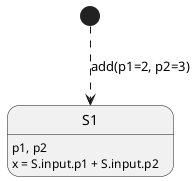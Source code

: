 @startuml
[*] -[dashed]-> S1 : add(p1=2, p2=3)

S1 : p1, p2
S1 : x = S.input.p1 + S.input.p2

@enduml